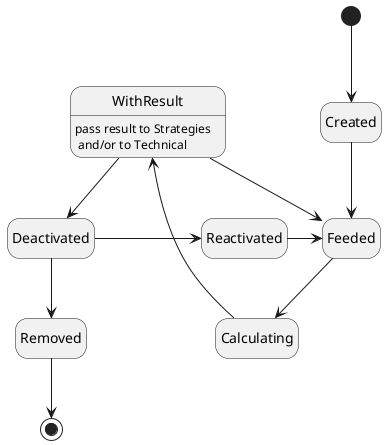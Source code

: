 @startuml
'https://plantuml.com/state-diagram
hide empty description

[*] --> Created
Created --> Feeded
Feeded --> Calculating
Calculating --> WithResult
WithResult --> Deactivated
WithResult -> Feeded
Deactivated --> Removed
Deactivated -> Reactivated
Reactivated -> Feeded
Removed --> [*]
WithResult : pass result to Strategies\n and/or to Technical
@enduml